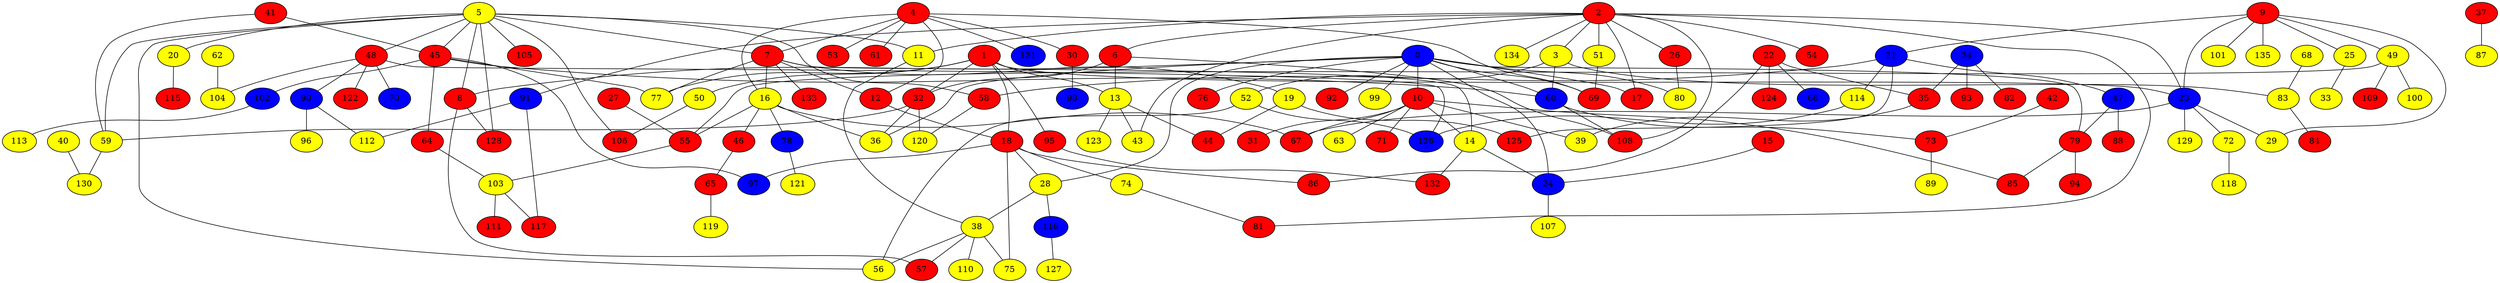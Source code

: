 graph {
0 [style = filled fillcolor = blue];
1 [style = filled fillcolor = red];
2 [style = filled fillcolor = red];
3 [style = filled fillcolor = yellow];
4 [style = filled fillcolor = red];
5 [style = filled fillcolor = yellow];
6 [style = filled fillcolor = red];
7 [style = filled fillcolor = red];
8 [style = filled fillcolor = red];
9 [style = filled fillcolor = red];
10 [style = filled fillcolor = red];
11 [style = filled fillcolor = yellow];
12 [style = filled fillcolor = red];
13 [style = filled fillcolor = yellow];
14 [style = filled fillcolor = yellow];
15 [style = filled fillcolor = red];
16 [style = filled fillcolor = yellow];
17 [style = filled fillcolor = red];
18 [style = filled fillcolor = red];
19 [style = filled fillcolor = yellow];
20 [style = filled fillcolor = yellow];
21 [style = filled fillcolor = blue];
22 [style = filled fillcolor = red];
23 [style = filled fillcolor = blue];
24 [style = filled fillcolor = blue];
25 [style = filled fillcolor = yellow];
26 [style = filled fillcolor = red];
27 [style = filled fillcolor = red];
28 [style = filled fillcolor = yellow];
29 [style = filled fillcolor = yellow];
30 [style = filled fillcolor = red];
31 [style = filled fillcolor = red];
32 [style = filled fillcolor = red];
33 [style = filled fillcolor = yellow];
34 [style = filled fillcolor = blue];
35 [style = filled fillcolor = red];
36 [style = filled fillcolor = yellow];
37 [style = filled fillcolor = red];
38 [style = filled fillcolor = yellow];
39 [style = filled fillcolor = yellow];
40 [style = filled fillcolor = yellow];
41 [style = filled fillcolor = red];
42 [style = filled fillcolor = red];
43 [style = filled fillcolor = yellow];
44 [style = filled fillcolor = red];
45 [style = filled fillcolor = red];
46 [style = filled fillcolor = red];
47 [style = filled fillcolor = blue];
48 [style = filled fillcolor = red];
49 [style = filled fillcolor = yellow];
50 [style = filled fillcolor = yellow];
51 [style = filled fillcolor = yellow];
52 [style = filled fillcolor = yellow];
53 [style = filled fillcolor = red];
54 [style = filled fillcolor = red];
55 [style = filled fillcolor = red];
56 [style = filled fillcolor = yellow];
57 [style = filled fillcolor = red];
58 [style = filled fillcolor = red];
59 [style = filled fillcolor = yellow];
60 [style = filled fillcolor = blue];
61 [style = filled fillcolor = red];
62 [style = filled fillcolor = yellow];
63 [style = filled fillcolor = yellow];
64 [style = filled fillcolor = red];
65 [style = filled fillcolor = red];
66 [style = filled fillcolor = blue];
67 [style = filled fillcolor = red];
68 [style = filled fillcolor = yellow];
69 [style = filled fillcolor = red];
70 [style = filled fillcolor = blue];
71 [style = filled fillcolor = red];
72 [style = filled fillcolor = yellow];
73 [style = filled fillcolor = red];
74 [style = filled fillcolor = yellow];
75 [style = filled fillcolor = yellow];
76 [style = filled fillcolor = red];
77 [style = filled fillcolor = yellow];
78 [style = filled fillcolor = blue];
79 [style = filled fillcolor = red];
80 [style = filled fillcolor = yellow];
81 [style = filled fillcolor = red];
82 [style = filled fillcolor = red];
83 [style = filled fillcolor = yellow];
84 [style = filled fillcolor = red];
85 [style = filled fillcolor = red];
86 [style = filled fillcolor = red];
87 [style = filled fillcolor = yellow];
88 [style = filled fillcolor = red];
89 [style = filled fillcolor = yellow];
90 [style = filled fillcolor = blue];
91 [style = filled fillcolor = blue];
92 [style = filled fillcolor = red];
93 [style = filled fillcolor = red];
94 [style = filled fillcolor = red];
95 [style = filled fillcolor = red];
96 [style = filled fillcolor = yellow];
97 [style = filled fillcolor = blue];
98 [style = filled fillcolor = blue];
99 [style = filled fillcolor = yellow];
100 [style = filled fillcolor = yellow];
101 [style = filled fillcolor = yellow];
102 [style = filled fillcolor = blue];
103 [style = filled fillcolor = yellow];
104 [style = filled fillcolor = yellow];
105 [style = filled fillcolor = red];
106 [style = filled fillcolor = red];
107 [style = filled fillcolor = yellow];
108 [style = filled fillcolor = red];
109 [style = filled fillcolor = red];
110 [style = filled fillcolor = yellow];
111 [style = filled fillcolor = red];
112 [style = filled fillcolor = yellow];
113 [style = filled fillcolor = yellow];
114 [style = filled fillcolor = yellow];
115 [style = filled fillcolor = red];
116 [style = filled fillcolor = blue];
117 [style = filled fillcolor = red];
118 [style = filled fillcolor = yellow];
119 [style = filled fillcolor = yellow];
120 [style = filled fillcolor = yellow];
121 [style = filled fillcolor = yellow];
122 [style = filled fillcolor = red];
123 [style = filled fillcolor = yellow];
124 [style = filled fillcolor = red];
125 [style = filled fillcolor = red];
126 [style = filled fillcolor = blue];
127 [style = filled fillcolor = yellow];
128 [style = filled fillcolor = red];
129 [style = filled fillcolor = yellow];
130 [style = filled fillcolor = yellow];
131 [style = filled fillcolor = blue];
132 [style = filled fillcolor = red];
133 [style = filled fillcolor = red];
134 [style = filled fillcolor = yellow];
135 [style = filled fillcolor = yellow];
0 -- 24;
0 -- 17;
0 -- 10;
0 -- 8;
0 -- 28;
0 -- 36;
0 -- 60;
0 -- 69;
0 -- 76;
0 -- 79;
0 -- 80;
0 -- 92;
0 -- 99;
1 -- 13;
1 -- 18;
1 -- 23;
1 -- 32;
1 -- 50;
1 -- 77;
1 -- 95;
2 -- 3;
2 -- 6;
2 -- 11;
2 -- 17;
2 -- 23;
2 -- 26;
2 -- 43;
2 -- 51;
2 -- 54;
2 -- 81;
2 -- 91;
2 -- 108;
2 -- 134;
3 -- 52;
3 -- 60;
3 -- 83;
4 -- 7;
4 -- 12;
4 -- 16;
4 -- 30;
4 -- 53;
4 -- 61;
4 -- 69;
4 -- 131;
5 -- 7;
5 -- 8;
5 -- 11;
5 -- 20;
5 -- 45;
5 -- 48;
5 -- 56;
5 -- 58;
5 -- 59;
5 -- 105;
5 -- 106;
5 -- 128;
6 -- 13;
6 -- 32;
6 -- 108;
7 -- 12;
7 -- 14;
7 -- 16;
7 -- 19;
7 -- 77;
7 -- 133;
8 -- 57;
8 -- 128;
9 -- 21;
9 -- 23;
9 -- 25;
9 -- 29;
9 -- 49;
9 -- 101;
9 -- 135;
10 -- 14;
10 -- 31;
10 -- 39;
10 -- 63;
10 -- 67;
10 -- 71;
10 -- 85;
11 -- 38;
12 -- 18;
13 -- 43;
13 -- 44;
13 -- 123;
14 -- 24;
14 -- 132;
15 -- 24;
16 -- 36;
16 -- 46;
16 -- 55;
16 -- 67;
16 -- 78;
18 -- 28;
18 -- 74;
18 -- 75;
18 -- 86;
18 -- 97;
19 -- 44;
19 -- 125;
20 -- 115;
21 -- 47;
21 -- 58;
21 -- 114;
21 -- 125;
22 -- 35;
22 -- 66;
22 -- 86;
22 -- 124;
23 -- 29;
23 -- 67;
23 -- 72;
23 -- 129;
24 -- 107;
25 -- 33;
26 -- 80;
27 -- 55;
28 -- 38;
28 -- 116;
30 -- 98;
32 -- 36;
32 -- 59;
32 -- 120;
34 -- 35;
34 -- 82;
34 -- 93;
35 -- 39;
37 -- 87;
38 -- 56;
38 -- 57;
38 -- 75;
38 -- 110;
40 -- 130;
41 -- 45;
41 -- 59;
42 -- 73;
45 -- 60;
45 -- 64;
45 -- 77;
45 -- 97;
45 -- 102;
46 -- 65;
47 -- 79;
47 -- 88;
48 -- 70;
48 -- 90;
48 -- 104;
48 -- 122;
48 -- 126;
49 -- 55;
49 -- 100;
49 -- 109;
50 -- 106;
51 -- 69;
52 -- 56;
52 -- 126;
55 -- 103;
58 -- 120;
59 -- 130;
60 -- 73;
60 -- 108;
62 -- 104;
64 -- 103;
65 -- 119;
68 -- 83;
72 -- 118;
73 -- 89;
74 -- 81;
78 -- 121;
79 -- 85;
79 -- 94;
83 -- 84;
90 -- 96;
90 -- 112;
91 -- 112;
91 -- 117;
95 -- 132;
102 -- 113;
103 -- 111;
103 -- 117;
114 -- 126;
116 -- 127;
}
